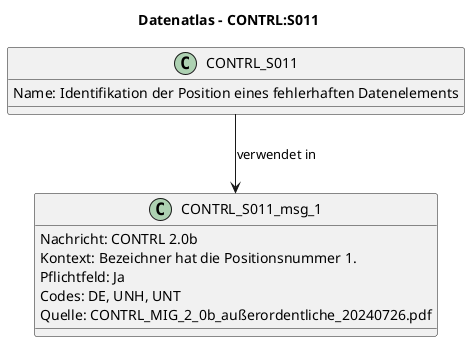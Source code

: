 @startuml
title Datenatlas – CONTRL:S011
class CONTRL_S011 {
  Name: Identifikation der Position eines fehlerhaften Datenelements
}
class CONTRL_S011_msg_1 {
  Nachricht: CONTRL 2.0b
  Kontext: Bezeichner hat die Positionsnummer 1.
  Pflichtfeld: Ja
  Codes: DE, UNH, UNT
  Quelle: CONTRL_MIG_2_0b_außerordentliche_20240726.pdf
}
CONTRL_S011 --> CONTRL_S011_msg_1 : verwendet in
@enduml